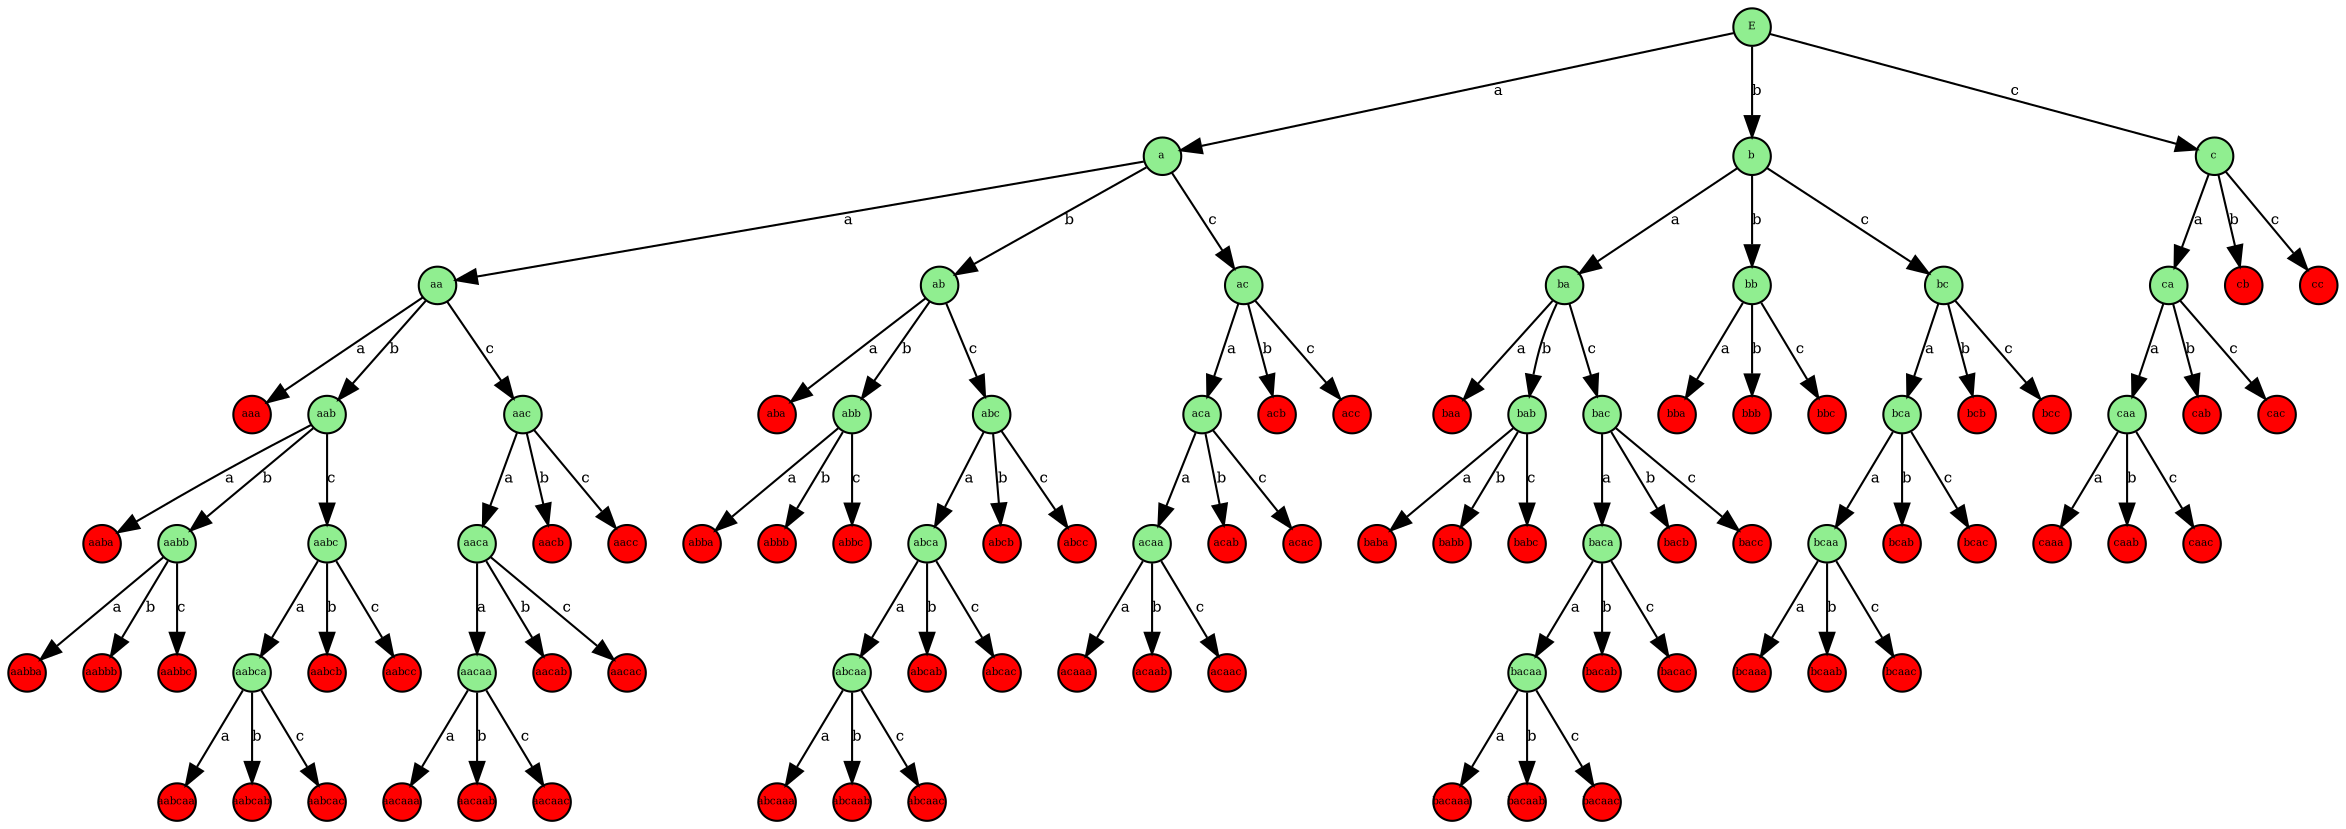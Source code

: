 digraph G {

node [fontsize=7]
edge [fontsize=7]
node [shape=circle, fixedsize=true, width=0.25, height=0.25, fontsize=5]

E [style=filled, fillcolor=lightgreen]
a [style=filled, fillcolor=lightgreen]
E -> a [label="a"]
b [style=filled, fillcolor=lightgreen]
E -> b [label="b"]
c [style=filled, fillcolor=lightgreen]
E -> c [label="c"]

aa [style=filled, fillcolor=lightgreen]
a -> aa [label="a"]
ab [style=filled, fillcolor=lightgreen]
a -> ab [label="b"]
ac [style=filled, fillcolor=lightgreen]
a -> ac [label="c"]

aaa [style=filled, fillcolor=red]
aa -> aaa [label="a"]
aab [style=filled, fillcolor=lightgreen]
aa -> aab [label="b"]
aac [style=filled, fillcolor=lightgreen]
aa -> aac [label="c"]

aaba [style=filled, fillcolor=red]
aab -> aaba [label="a"]
aabb [style=filled, fillcolor=lightgreen]
aab -> aabb [label="b"]
aabc [style=filled, fillcolor=lightgreen]
aab -> aabc [label="c"]

aabba [style=filled, fillcolor=red]
aabb -> aabba [label="a"]
aabbb [style=filled, fillcolor=red]
aabb -> aabbb [label="b"]
aabbc [style=filled, fillcolor=red]
aabb -> aabbc [label="c"]

aabca [style=filled, fillcolor=lightgreen]
aabc -> aabca [label="a"]
aabcb [style=filled, fillcolor=red]
aabc -> aabcb [label="b"]
aabcc [style=filled,fillcolor=red]
aabc -> aabcc [label="c"]

aabcaa [style=filled,fillcolor=red]
aabca -> aabcaa [label="a"]
aabcab [style=filled, fillcolor=red]
aabca -> aabcab [label="b"]
aabcac [style=filled, fillcolor=red]
aabca -> aabcac [label="c"]

aaca [style=filled, fillcolor=lightgreen]
aac -> aaca [label="a"]
aacb [style=filled, fillcolor=red]
aac -> aacb [label="b"]
aacc [style=filled, fillcolor=red]
aac -> aacc [label="c"]

aacaa [style=filled, fillcolor=lightgreen]
aaca -> aacaa [label="a"]
aacab [style=filled, fillcolor=red]
aaca -> aacab [label="b"]
aacac [style=filled, fillcolor=red]
aaca -> aacac [label="c"]

aacaaa [style=filled, fillcolor=red]
aacaa -> aacaaa [label="a"]
aacaab [style=filled, fillcolor=red]
aacaa -> aacaab [label="b"]
aacaac [style=filled, fillcolor=red]
aacaa -> aacaac [label="c"]

aba [style=filled, fillcolor=red]
ab -> aba [label="a"]
abb [style=filled, fillcolor=lightgreen]
ab -> abb [label="b"]
abc [style=filled, fillcolor=lightgreen]
ab -> abc [label="c"]

abba [style=filled, fillcolor=red]
abb -> abba [label="a"]
abbb [style=filled, fillcolor=red]
abb -> abbb [label="b"]
abbc [style=filled, fillcolor=red]
abb -> abbc [label="c"]

abca [style=filled, fillcolor=lightgreen]
abc -> abca [label="a"]
abcb [style=filled, fillcolor=red]
abc -> abcb [label="b"]
abcc [style=filled, fillcolor=red]
abc -> abcc [label="c"]

abcaa [style=filled, fillcolor=lightgreen]
abca -> abcaa [label="a"]
abcab [style=filled, fillcolor=red]
abca -> abcab [label="b"]
abcac [style=filled, fillcolor=red]
abca -> abcac [label="c"]

abcaaa [style=filled, fillcolor=red]
abcaa -> abcaaa [label="a"]
abcaab [style=filled, fillcolor=red]
abcaa -> abcaab [label="b"]
abcaac [style=filled, fillcolor=red]
abcaa -> abcaac [label="c"]

aca [style=filled, fillcolor=lightgreen]
ac -> aca [label="a"]
acb [style=filled, fillcolor=red]
ac -> acb [label="b"]
acc [style=filled, fillcolor=red]
ac -> acc [label="c"]

acaa [style=filled, fillcolor=lightgreen]
aca -> acaa [label="a"]
acab [style=filled, fillcolor=red]
aca -> acab [label="b"]
acac [style=filled, fillcolor=red]
aca -> acac [label="c"]

acaaa [style=filled, fillcolor=red]
acaa -> acaaa [label="a"]
acaab [style=filled, fillcolor=red]
acaa -> acaab [label="b"]
acaac [style=filled, fillcolor=red]
acaa -> acaac [label="c"]

ba [style=filled, fillcolor=lightgreen]
b -> ba [label="a"]
bb [style=filled, fillcolor=lightgreen]
b -> bb [label="b"]
bc [style=filled, fillcolor=lightgreen]
b -> bc [label="c"]

baa [style=filled, fillcolor=red]
ba -> baa [label="a"]
bab [style=filled, fillcolor=lightgreen]
ba -> bab [label="b"]
bac [style=filled, fillcolor=lightgreen]
ba -> bac [label="c"]

baba [style=filled, fillcolor=red]
bab -> baba [label="a"]
babb [style=filled, fillcolor=red]
bab -> babb [label="b"]
babc [style=filled, fillcolor=red]
bab -> babc [label="c"]

baca [style=filled, fillcolor=lightgreen]
bac -> baca [label="a"]
bacb [style=filled, fillcolor=red]
bac -> bacb [label="b"]
bacc [style=filled, fillcolor=red]
bac -> bacc [label="c"]

bacaa [style=filled, fillcolor=lightgreen]
baca -> bacaa [label="a"]
bacab [style=filled, fillcolor=red]
baca -> bacab [label="b"]
bacac [style=filled, fillcolor=red]
baca -> bacac [label="c"]

bacaaa [style=filled, fillcolor=red]
bacaa -> bacaaa [label="a"]
bacaab [style=filled, fillcolor=red]
bacaa -> bacaab [label="b"]
bacaac [style=filled, fillcolor=red]
bacaa -> bacaac [label="c"]

bba [style=filled, fillcolor=red]
bb -> bba [label="a"]
bbb [style=filled, fillcolor=red]
bb -> bbb [label="b"]
bbc [style=filled, fillcolor=red]
bb -> bbc [label="c"]

bca [style=filled, fillcolor=lightgreen]
bc -> bca [label="a"]
bcb [style=filled, fillcolor=red]
bc -> bcb [label="b"]
bcc [style=filled, fillcolor=red]
bc -> bcc [label="c"]

bcaa [style=filled, fillcolor=lightgreen]
bca -> bcaa [label="a"]
bcab [style=filled, fillcolor=red]
bca -> bcab [label="b"]
bcac [style=filled, fillcolor=red]
bca -> bcac [label="c"]

bcaaa [style=filled, fillcolor=red]
bcaa -> bcaaa [label="a"]
bcaab [style=filled, fillcolor=red]
bcaa -> bcaab [label="b"]
bcaac [style=filled, fillcolor=red]
bcaa -> bcaac [label="c"]

ca [style=filled, fillcolor=lightgreen]
c -> ca [label="a"]
cb [style=filled, fillcolor=red]
c -> cb [label="b"]
cc [style=filled, fillcolor=red]
c -> cc [label="c"]

caa [style=filled, fillcolor=lightgreen]
ca -> caa [label="a"]
cab [style=filled, fillcolor=red]
ca -> cab [label="b"]
cac [style=filled, fillcolor=red]
ca -> cac [label="c"]

caaa [style=filled, fillcolor=red]
caa -> caaa [label="a"]
caab [style=filled, fillcolor=red]
caa -> caab [label="b"]
caac [style=filled, fillcolor=red]
caa -> caac [label="c"]
}